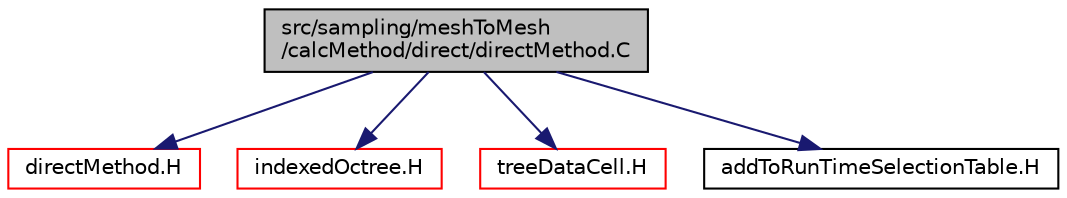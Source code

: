 digraph "src/sampling/meshToMesh/calcMethod/direct/directMethod.C"
{
  bgcolor="transparent";
  edge [fontname="Helvetica",fontsize="10",labelfontname="Helvetica",labelfontsize="10"];
  node [fontname="Helvetica",fontsize="10",shape=record];
  Node0 [label="src/sampling/meshToMesh\l/calcMethod/direct/directMethod.C",height=0.2,width=0.4,color="black", fillcolor="grey75", style="filled", fontcolor="black"];
  Node0 -> Node1 [color="midnightblue",fontsize="10",style="solid",fontname="Helvetica"];
  Node1 [label="directMethod.H",height=0.2,width=0.4,color="red",URL="$a14882.html"];
  Node0 -> Node238 [color="midnightblue",fontsize="10",style="solid",fontname="Helvetica"];
  Node238 [label="indexedOctree.H",height=0.2,width=0.4,color="red",URL="$a09083.html"];
  Node0 -> Node246 [color="midnightblue",fontsize="10",style="solid",fontname="Helvetica"];
  Node246 [label="treeDataCell.H",height=0.2,width=0.4,color="red",URL="$a09095.html"];
  Node0 -> Node248 [color="midnightblue",fontsize="10",style="solid",fontname="Helvetica"];
  Node248 [label="addToRunTimeSelectionTable.H",height=0.2,width=0.4,color="black",URL="$a09989.html",tooltip="Macros for easy insertion into run-time selection tables. "];
}
